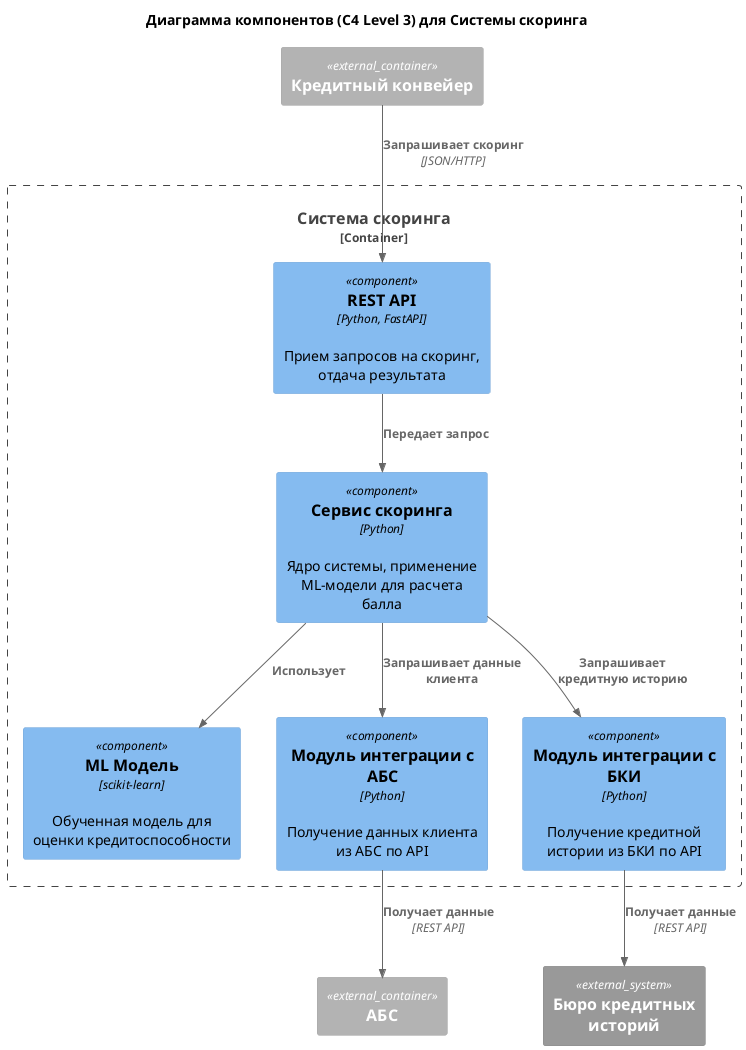 @startuml
!include <C4/C4_Container>
!include <C4/C4_Component>

title Диаграмма компонентов (C4 Level 3) для Системы скоринга

Container_Ext(credit_conveyor, "Кредитный конвейер")
Container_Ext(abs, "АБС")
System_Ext(bki, "Бюро кредитных историй")

Container_Boundary(scoring, "Система скоринга") {
    Component(rest_api, "REST API", "Python, FastAPI", "Прием запросов на скоринг, отдача результата")
    Component(scoring_service, "Сервис скоринга", "Python", "Ядро системы, применение ML-модели для расчета балла")
    Component(ml_model, "ML Модель", "scikit-learn", "Обученная модель для оценки кредитоспособности")
    Component(abs_integration, "Модуль интеграции с АБС", "Python", "Получение данных клиента из АБС по API")
    Component(bki_integration, "Модуль интеграции с БКИ", "Python", "Получение кредитной истории из БКИ по API")
}

Rel(credit_conveyor, rest_api, "Запрашивает скоринг", "JSON/HTTP")
Rel(rest_api, scoring_service, "Передает запрос")

Rel(scoring_service, ml_model, "Использует")
Rel(scoring_service, abs_integration, "Запрашивает данные клиента")
Rel(scoring_service, bki_integration, "Запрашивает кредитную историю")

Rel(abs_integration, abs, "Получает данные", "REST API")
Rel(bki_integration, bki, "Получает данные", "REST API")

@enduml